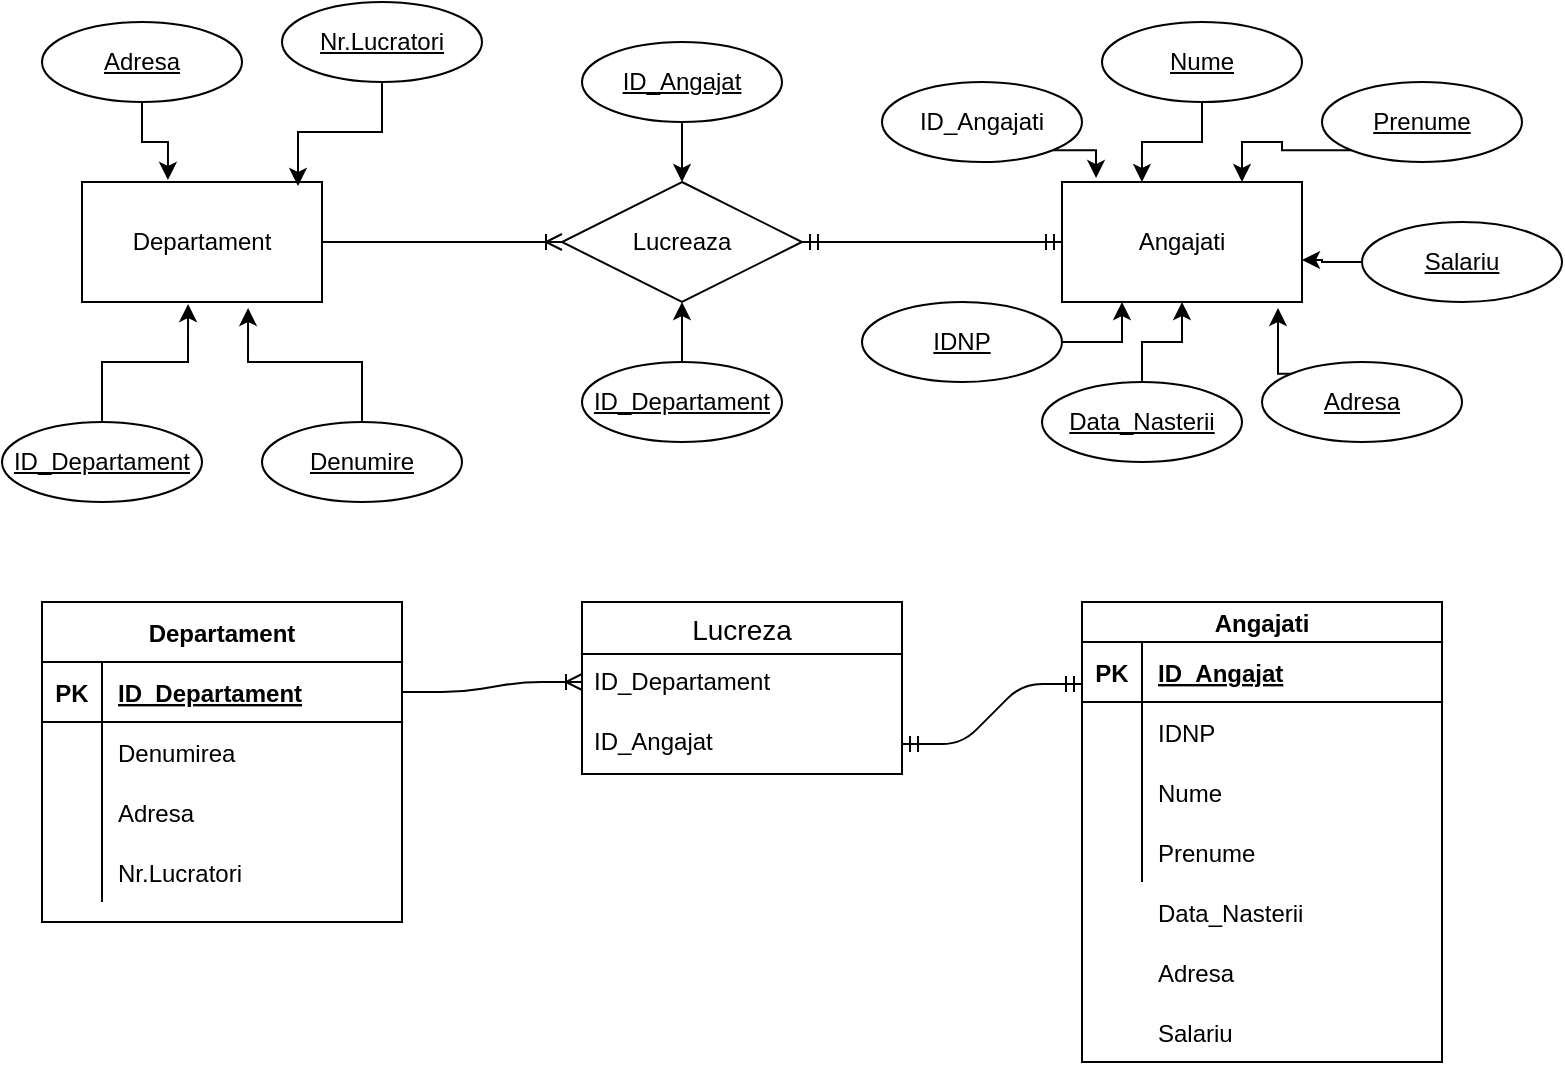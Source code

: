 <mxfile version="14.4.9" type="github">
  <diagram id="YcZYzuOw1gJ9gsw1uH42" name="Page-1">
    <mxGraphModel dx="868" dy="482" grid="1" gridSize="10" guides="1" tooltips="1" connect="1" arrows="1" fold="1" page="1" pageScale="1" pageWidth="827" pageHeight="1169" math="0" shadow="0">
      <root>
        <mxCell id="0" />
        <mxCell id="1" parent="0" />
        <mxCell id="BmK4uMcbSBfKD1TNFrU2-1" value="Departament" style="rounded=0;whiteSpace=wrap;html=1;" vertex="1" parent="1">
          <mxGeometry x="70" y="120" width="120" height="60" as="geometry" />
        </mxCell>
        <mxCell id="BmK4uMcbSBfKD1TNFrU2-2" value="Angajati" style="rounded=0;whiteSpace=wrap;html=1;" vertex="1" parent="1">
          <mxGeometry x="560" y="120" width="120" height="60" as="geometry" />
        </mxCell>
        <mxCell id="BmK4uMcbSBfKD1TNFrU2-3" value="Lucreaza" style="shape=rhombus;perimeter=rhombusPerimeter;whiteSpace=wrap;html=1;align=center;" vertex="1" parent="1">
          <mxGeometry x="310" y="120" width="120" height="60" as="geometry" />
        </mxCell>
        <mxCell id="BmK4uMcbSBfKD1TNFrU2-5" value="" style="edgeStyle=entityRelationEdgeStyle;fontSize=12;html=1;endArrow=ERoneToMany;exitX=1;exitY=0.5;exitDx=0;exitDy=0;entryX=0;entryY=0.5;entryDx=0;entryDy=0;" edge="1" parent="1" source="BmK4uMcbSBfKD1TNFrU2-1" target="BmK4uMcbSBfKD1TNFrU2-3">
          <mxGeometry width="100" height="100" relative="1" as="geometry">
            <mxPoint x="230" y="170" as="sourcePoint" />
            <mxPoint x="330" y="70" as="targetPoint" />
          </mxGeometry>
        </mxCell>
        <mxCell id="BmK4uMcbSBfKD1TNFrU2-6" value="" style="edgeStyle=entityRelationEdgeStyle;fontSize=12;html=1;endArrow=ERmandOne;startArrow=ERmandOne;entryX=0;entryY=0.5;entryDx=0;entryDy=0;exitX=1;exitY=0.5;exitDx=0;exitDy=0;" edge="1" parent="1" source="BmK4uMcbSBfKD1TNFrU2-3" target="BmK4uMcbSBfKD1TNFrU2-2">
          <mxGeometry width="100" height="100" relative="1" as="geometry">
            <mxPoint x="430" y="80" as="sourcePoint" />
            <mxPoint x="530" y="80" as="targetPoint" />
          </mxGeometry>
        </mxCell>
        <mxCell id="BmK4uMcbSBfKD1TNFrU2-15" style="edgeStyle=orthogonalEdgeStyle;rounded=0;orthogonalLoop=1;jettySize=auto;html=1;entryX=0.358;entryY=-0.017;entryDx=0;entryDy=0;entryPerimeter=0;" edge="1" parent="1" source="BmK4uMcbSBfKD1TNFrU2-7" target="BmK4uMcbSBfKD1TNFrU2-1">
          <mxGeometry relative="1" as="geometry" />
        </mxCell>
        <mxCell id="BmK4uMcbSBfKD1TNFrU2-7" value="Adresa" style="ellipse;whiteSpace=wrap;html=1;align=center;fontStyle=4;" vertex="1" parent="1">
          <mxGeometry x="50" y="40" width="100" height="40" as="geometry" />
        </mxCell>
        <mxCell id="BmK4uMcbSBfKD1TNFrU2-13" style="edgeStyle=orthogonalEdgeStyle;rounded=0;orthogonalLoop=1;jettySize=auto;html=1;exitX=0.5;exitY=1;exitDx=0;exitDy=0;entryX=0.9;entryY=0.033;entryDx=0;entryDy=0;entryPerimeter=0;" edge="1" parent="1" source="BmK4uMcbSBfKD1TNFrU2-8" target="BmK4uMcbSBfKD1TNFrU2-1">
          <mxGeometry relative="1" as="geometry" />
        </mxCell>
        <mxCell id="BmK4uMcbSBfKD1TNFrU2-8" value="Nr.Lucratori" style="ellipse;whiteSpace=wrap;html=1;align=center;fontStyle=4;" vertex="1" parent="1">
          <mxGeometry x="170" y="30" width="100" height="40" as="geometry" />
        </mxCell>
        <mxCell id="BmK4uMcbSBfKD1TNFrU2-14" style="edgeStyle=orthogonalEdgeStyle;rounded=0;orthogonalLoop=1;jettySize=auto;html=1;exitX=0.5;exitY=0;exitDx=0;exitDy=0;entryX=0.442;entryY=1.017;entryDx=0;entryDy=0;entryPerimeter=0;" edge="1" parent="1" source="BmK4uMcbSBfKD1TNFrU2-9" target="BmK4uMcbSBfKD1TNFrU2-1">
          <mxGeometry relative="1" as="geometry" />
        </mxCell>
        <mxCell id="BmK4uMcbSBfKD1TNFrU2-9" value="ID_Departament" style="ellipse;whiteSpace=wrap;html=1;align=center;fontStyle=4;" vertex="1" parent="1">
          <mxGeometry x="30" y="240" width="100" height="40" as="geometry" />
        </mxCell>
        <mxCell id="BmK4uMcbSBfKD1TNFrU2-11" style="edgeStyle=orthogonalEdgeStyle;rounded=0;orthogonalLoop=1;jettySize=auto;html=1;entryX=0.692;entryY=1.05;entryDx=0;entryDy=0;entryPerimeter=0;" edge="1" parent="1" source="BmK4uMcbSBfKD1TNFrU2-10" target="BmK4uMcbSBfKD1TNFrU2-1">
          <mxGeometry relative="1" as="geometry" />
        </mxCell>
        <mxCell id="BmK4uMcbSBfKD1TNFrU2-10" value="Denumire" style="ellipse;whiteSpace=wrap;html=1;align=center;fontStyle=4;" vertex="1" parent="1">
          <mxGeometry x="160" y="240" width="100" height="40" as="geometry" />
        </mxCell>
        <mxCell id="BmK4uMcbSBfKD1TNFrU2-24" style="edgeStyle=orthogonalEdgeStyle;rounded=0;orthogonalLoop=1;jettySize=auto;html=1;exitX=1;exitY=1;exitDx=0;exitDy=0;entryX=0.142;entryY=-0.033;entryDx=0;entryDy=0;entryPerimeter=0;" edge="1" parent="1" source="BmK4uMcbSBfKD1TNFrU2-16" target="BmK4uMcbSBfKD1TNFrU2-2">
          <mxGeometry relative="1" as="geometry" />
        </mxCell>
        <mxCell id="BmK4uMcbSBfKD1TNFrU2-16" value="ID_Angajati" style="ellipse;whiteSpace=wrap;html=1;align=center;" vertex="1" parent="1">
          <mxGeometry x="470" y="70" width="100" height="40" as="geometry" />
        </mxCell>
        <mxCell id="BmK4uMcbSBfKD1TNFrU2-28" style="edgeStyle=orthogonalEdgeStyle;rounded=0;orthogonalLoop=1;jettySize=auto;html=1;exitX=0;exitY=0;exitDx=0;exitDy=0;entryX=0.9;entryY=1.05;entryDx=0;entryDy=0;entryPerimeter=0;" edge="1" parent="1" source="BmK4uMcbSBfKD1TNFrU2-17" target="BmK4uMcbSBfKD1TNFrU2-2">
          <mxGeometry relative="1" as="geometry" />
        </mxCell>
        <mxCell id="BmK4uMcbSBfKD1TNFrU2-17" value="Adresa" style="ellipse;whiteSpace=wrap;html=1;align=center;fontStyle=4;" vertex="1" parent="1">
          <mxGeometry x="660" y="210" width="100" height="40" as="geometry" />
        </mxCell>
        <mxCell id="BmK4uMcbSBfKD1TNFrU2-25" style="edgeStyle=orthogonalEdgeStyle;rounded=0;orthogonalLoop=1;jettySize=auto;html=1;entryX=0.333;entryY=0;entryDx=0;entryDy=0;entryPerimeter=0;" edge="1" parent="1" source="BmK4uMcbSBfKD1TNFrU2-18" target="BmK4uMcbSBfKD1TNFrU2-2">
          <mxGeometry relative="1" as="geometry" />
        </mxCell>
        <mxCell id="BmK4uMcbSBfKD1TNFrU2-18" value="Nume" style="ellipse;whiteSpace=wrap;html=1;align=center;fontStyle=4;" vertex="1" parent="1">
          <mxGeometry x="580" y="40" width="100" height="40" as="geometry" />
        </mxCell>
        <mxCell id="BmK4uMcbSBfKD1TNFrU2-26" style="edgeStyle=orthogonalEdgeStyle;rounded=0;orthogonalLoop=1;jettySize=auto;html=1;exitX=0;exitY=1;exitDx=0;exitDy=0;entryX=0.75;entryY=0;entryDx=0;entryDy=0;" edge="1" parent="1" source="BmK4uMcbSBfKD1TNFrU2-19" target="BmK4uMcbSBfKD1TNFrU2-2">
          <mxGeometry relative="1" as="geometry" />
        </mxCell>
        <mxCell id="BmK4uMcbSBfKD1TNFrU2-19" value="Prenume" style="ellipse;whiteSpace=wrap;html=1;align=center;fontStyle=4;" vertex="1" parent="1">
          <mxGeometry x="690" y="70" width="100" height="40" as="geometry" />
        </mxCell>
        <mxCell id="BmK4uMcbSBfKD1TNFrU2-35" style="edgeStyle=orthogonalEdgeStyle;rounded=0;orthogonalLoop=1;jettySize=auto;html=1;entryX=1;entryY=0.65;entryDx=0;entryDy=0;entryPerimeter=0;" edge="1" parent="1" source="BmK4uMcbSBfKD1TNFrU2-20" target="BmK4uMcbSBfKD1TNFrU2-2">
          <mxGeometry relative="1" as="geometry" />
        </mxCell>
        <mxCell id="BmK4uMcbSBfKD1TNFrU2-20" value="Salariu" style="ellipse;whiteSpace=wrap;html=1;align=center;fontStyle=4;" vertex="1" parent="1">
          <mxGeometry x="710" y="140" width="100" height="40" as="geometry" />
        </mxCell>
        <mxCell id="BmK4uMcbSBfKD1TNFrU2-30" style="edgeStyle=orthogonalEdgeStyle;rounded=0;orthogonalLoop=1;jettySize=auto;html=1;entryX=0.5;entryY=1;entryDx=0;entryDy=0;" edge="1" parent="1" source="BmK4uMcbSBfKD1TNFrU2-21" target="BmK4uMcbSBfKD1TNFrU2-2">
          <mxGeometry relative="1" as="geometry" />
        </mxCell>
        <mxCell id="BmK4uMcbSBfKD1TNFrU2-21" value="Data_Nasterii" style="ellipse;whiteSpace=wrap;html=1;align=center;fontStyle=4;" vertex="1" parent="1">
          <mxGeometry x="550" y="220" width="100" height="40" as="geometry" />
        </mxCell>
        <mxCell id="BmK4uMcbSBfKD1TNFrU2-32" style="edgeStyle=orthogonalEdgeStyle;rounded=0;orthogonalLoop=1;jettySize=auto;html=1;entryX=0.25;entryY=1;entryDx=0;entryDy=0;" edge="1" parent="1" source="BmK4uMcbSBfKD1TNFrU2-22" target="BmK4uMcbSBfKD1TNFrU2-2">
          <mxGeometry relative="1" as="geometry">
            <Array as="points">
              <mxPoint x="590" y="200" />
            </Array>
          </mxGeometry>
        </mxCell>
        <mxCell id="BmK4uMcbSBfKD1TNFrU2-22" value="IDNP" style="ellipse;whiteSpace=wrap;html=1;align=center;fontStyle=4;" vertex="1" parent="1">
          <mxGeometry x="460" y="180" width="100" height="40" as="geometry" />
        </mxCell>
        <mxCell id="BmK4uMcbSBfKD1TNFrU2-39" value="" style="edgeStyle=orthogonalEdgeStyle;rounded=0;orthogonalLoop=1;jettySize=auto;html=1;" edge="1" parent="1" source="BmK4uMcbSBfKD1TNFrU2-36" target="BmK4uMcbSBfKD1TNFrU2-3">
          <mxGeometry relative="1" as="geometry">
            <Array as="points">
              <mxPoint x="370" y="190" />
              <mxPoint x="370" y="190" />
            </Array>
          </mxGeometry>
        </mxCell>
        <mxCell id="BmK4uMcbSBfKD1TNFrU2-36" value="ID_Departament" style="ellipse;whiteSpace=wrap;html=1;align=center;fontStyle=4;" vertex="1" parent="1">
          <mxGeometry x="320" y="210" width="100" height="40" as="geometry" />
        </mxCell>
        <mxCell id="BmK4uMcbSBfKD1TNFrU2-40" value="" style="edgeStyle=orthogonalEdgeStyle;rounded=0;orthogonalLoop=1;jettySize=auto;html=1;" edge="1" parent="1" source="BmK4uMcbSBfKD1TNFrU2-37" target="BmK4uMcbSBfKD1TNFrU2-3">
          <mxGeometry relative="1" as="geometry" />
        </mxCell>
        <mxCell id="BmK4uMcbSBfKD1TNFrU2-37" value="ID_Angajat" style="ellipse;whiteSpace=wrap;html=1;align=center;fontStyle=4;" vertex="1" parent="1">
          <mxGeometry x="320" y="50" width="100" height="40" as="geometry" />
        </mxCell>
        <mxCell id="BmK4uMcbSBfKD1TNFrU2-41" value="Departament" style="shape=table;startSize=30;container=1;collapsible=1;childLayout=tableLayout;fixedRows=1;rowLines=0;fontStyle=1;align=center;resizeLast=1;" vertex="1" parent="1">
          <mxGeometry x="50" y="330" width="180" height="160" as="geometry" />
        </mxCell>
        <mxCell id="BmK4uMcbSBfKD1TNFrU2-42" value="" style="shape=partialRectangle;collapsible=0;dropTarget=0;pointerEvents=0;fillColor=none;top=0;left=0;bottom=1;right=0;points=[[0,0.5],[1,0.5]];portConstraint=eastwest;" vertex="1" parent="BmK4uMcbSBfKD1TNFrU2-41">
          <mxGeometry y="30" width="180" height="30" as="geometry" />
        </mxCell>
        <mxCell id="BmK4uMcbSBfKD1TNFrU2-43" value="PK" style="shape=partialRectangle;connectable=0;fillColor=none;top=0;left=0;bottom=0;right=0;fontStyle=1;overflow=hidden;" vertex="1" parent="BmK4uMcbSBfKD1TNFrU2-42">
          <mxGeometry width="30" height="30" as="geometry" />
        </mxCell>
        <mxCell id="BmK4uMcbSBfKD1TNFrU2-44" value="ID_Departament" style="shape=partialRectangle;connectable=0;fillColor=none;top=0;left=0;bottom=0;right=0;align=left;spacingLeft=6;fontStyle=5;overflow=hidden;" vertex="1" parent="BmK4uMcbSBfKD1TNFrU2-42">
          <mxGeometry x="30" width="150" height="30" as="geometry" />
        </mxCell>
        <mxCell id="BmK4uMcbSBfKD1TNFrU2-45" value="" style="shape=partialRectangle;collapsible=0;dropTarget=0;pointerEvents=0;fillColor=none;top=0;left=0;bottom=0;right=0;points=[[0,0.5],[1,0.5]];portConstraint=eastwest;" vertex="1" parent="BmK4uMcbSBfKD1TNFrU2-41">
          <mxGeometry y="60" width="180" height="30" as="geometry" />
        </mxCell>
        <mxCell id="BmK4uMcbSBfKD1TNFrU2-46" value="" style="shape=partialRectangle;connectable=0;fillColor=none;top=0;left=0;bottom=0;right=0;editable=1;overflow=hidden;" vertex="1" parent="BmK4uMcbSBfKD1TNFrU2-45">
          <mxGeometry width="30" height="30" as="geometry" />
        </mxCell>
        <mxCell id="BmK4uMcbSBfKD1TNFrU2-47" value="Denumirea" style="shape=partialRectangle;connectable=0;fillColor=none;top=0;left=0;bottom=0;right=0;align=left;spacingLeft=6;overflow=hidden;" vertex="1" parent="BmK4uMcbSBfKD1TNFrU2-45">
          <mxGeometry x="30" width="150" height="30" as="geometry" />
        </mxCell>
        <mxCell id="BmK4uMcbSBfKD1TNFrU2-48" value="" style="shape=partialRectangle;collapsible=0;dropTarget=0;pointerEvents=0;fillColor=none;top=0;left=0;bottom=0;right=0;points=[[0,0.5],[1,0.5]];portConstraint=eastwest;" vertex="1" parent="BmK4uMcbSBfKD1TNFrU2-41">
          <mxGeometry y="90" width="180" height="30" as="geometry" />
        </mxCell>
        <mxCell id="BmK4uMcbSBfKD1TNFrU2-49" value="" style="shape=partialRectangle;connectable=0;fillColor=none;top=0;left=0;bottom=0;right=0;editable=1;overflow=hidden;" vertex="1" parent="BmK4uMcbSBfKD1TNFrU2-48">
          <mxGeometry width="30" height="30" as="geometry" />
        </mxCell>
        <mxCell id="BmK4uMcbSBfKD1TNFrU2-50" value="Adresa" style="shape=partialRectangle;connectable=0;fillColor=none;top=0;left=0;bottom=0;right=0;align=left;spacingLeft=6;overflow=hidden;" vertex="1" parent="BmK4uMcbSBfKD1TNFrU2-48">
          <mxGeometry x="30" width="150" height="30" as="geometry" />
        </mxCell>
        <mxCell id="BmK4uMcbSBfKD1TNFrU2-51" value="" style="shape=partialRectangle;collapsible=0;dropTarget=0;pointerEvents=0;fillColor=none;top=0;left=0;bottom=0;right=0;points=[[0,0.5],[1,0.5]];portConstraint=eastwest;" vertex="1" parent="BmK4uMcbSBfKD1TNFrU2-41">
          <mxGeometry y="120" width="180" height="30" as="geometry" />
        </mxCell>
        <mxCell id="BmK4uMcbSBfKD1TNFrU2-52" value="" style="shape=partialRectangle;connectable=0;fillColor=none;top=0;left=0;bottom=0;right=0;editable=1;overflow=hidden;" vertex="1" parent="BmK4uMcbSBfKD1TNFrU2-51">
          <mxGeometry width="30" height="30" as="geometry" />
        </mxCell>
        <mxCell id="BmK4uMcbSBfKD1TNFrU2-53" value="Nr.Lucratori" style="shape=partialRectangle;connectable=0;fillColor=none;top=0;left=0;bottom=0;right=0;align=left;spacingLeft=6;overflow=hidden;" vertex="1" parent="BmK4uMcbSBfKD1TNFrU2-51">
          <mxGeometry x="30" width="150" height="30" as="geometry" />
        </mxCell>
        <mxCell id="BmK4uMcbSBfKD1TNFrU2-54" value="Angajati" style="shape=table;startSize=20;container=1;collapsible=1;childLayout=tableLayout;fixedRows=1;rowLines=0;fontStyle=1;align=center;resizeLast=1;" vertex="1" parent="1">
          <mxGeometry x="570" y="330" width="180" height="230" as="geometry" />
        </mxCell>
        <mxCell id="BmK4uMcbSBfKD1TNFrU2-55" value="" style="shape=partialRectangle;collapsible=0;dropTarget=0;pointerEvents=0;fillColor=none;top=0;left=0;bottom=1;right=0;points=[[0,0.5],[1,0.5]];portConstraint=eastwest;" vertex="1" parent="BmK4uMcbSBfKD1TNFrU2-54">
          <mxGeometry y="20" width="180" height="30" as="geometry" />
        </mxCell>
        <mxCell id="BmK4uMcbSBfKD1TNFrU2-56" value="PK" style="shape=partialRectangle;connectable=0;fillColor=none;top=0;left=0;bottom=0;right=0;fontStyle=1;overflow=hidden;" vertex="1" parent="BmK4uMcbSBfKD1TNFrU2-55">
          <mxGeometry width="30" height="30" as="geometry" />
        </mxCell>
        <mxCell id="BmK4uMcbSBfKD1TNFrU2-57" value="ID_Angajat" style="shape=partialRectangle;connectable=0;fillColor=none;top=0;left=0;bottom=0;right=0;align=left;spacingLeft=6;fontStyle=5;overflow=hidden;" vertex="1" parent="BmK4uMcbSBfKD1TNFrU2-55">
          <mxGeometry x="30" width="150" height="30" as="geometry" />
        </mxCell>
        <mxCell id="BmK4uMcbSBfKD1TNFrU2-58" value="" style="shape=partialRectangle;collapsible=0;dropTarget=0;pointerEvents=0;fillColor=none;top=0;left=0;bottom=0;right=0;points=[[0,0.5],[1,0.5]];portConstraint=eastwest;" vertex="1" parent="BmK4uMcbSBfKD1TNFrU2-54">
          <mxGeometry y="50" width="180" height="30" as="geometry" />
        </mxCell>
        <mxCell id="BmK4uMcbSBfKD1TNFrU2-59" value="" style="shape=partialRectangle;connectable=0;fillColor=none;top=0;left=0;bottom=0;right=0;editable=1;overflow=hidden;" vertex="1" parent="BmK4uMcbSBfKD1TNFrU2-58">
          <mxGeometry width="30" height="30" as="geometry" />
        </mxCell>
        <mxCell id="BmK4uMcbSBfKD1TNFrU2-60" value="IDNP" style="shape=partialRectangle;connectable=0;fillColor=none;top=0;left=0;bottom=0;right=0;align=left;spacingLeft=6;overflow=hidden;" vertex="1" parent="BmK4uMcbSBfKD1TNFrU2-58">
          <mxGeometry x="30" width="150" height="30" as="geometry" />
        </mxCell>
        <mxCell id="BmK4uMcbSBfKD1TNFrU2-61" value="" style="shape=partialRectangle;collapsible=0;dropTarget=0;pointerEvents=0;fillColor=none;top=0;left=0;bottom=0;right=0;points=[[0,0.5],[1,0.5]];portConstraint=eastwest;" vertex="1" parent="BmK4uMcbSBfKD1TNFrU2-54">
          <mxGeometry y="80" width="180" height="30" as="geometry" />
        </mxCell>
        <mxCell id="BmK4uMcbSBfKD1TNFrU2-62" value="" style="shape=partialRectangle;connectable=0;fillColor=none;top=0;left=0;bottom=0;right=0;editable=1;overflow=hidden;" vertex="1" parent="BmK4uMcbSBfKD1TNFrU2-61">
          <mxGeometry width="30" height="30" as="geometry" />
        </mxCell>
        <mxCell id="BmK4uMcbSBfKD1TNFrU2-63" value="Nume" style="shape=partialRectangle;connectable=0;fillColor=none;top=0;left=0;bottom=0;right=0;align=left;spacingLeft=6;overflow=hidden;" vertex="1" parent="BmK4uMcbSBfKD1TNFrU2-61">
          <mxGeometry x="30" width="150" height="30" as="geometry" />
        </mxCell>
        <mxCell id="BmK4uMcbSBfKD1TNFrU2-64" value="" style="shape=partialRectangle;collapsible=0;dropTarget=0;pointerEvents=0;fillColor=none;top=0;left=0;bottom=0;right=0;points=[[0,0.5],[1,0.5]];portConstraint=eastwest;" vertex="1" parent="BmK4uMcbSBfKD1TNFrU2-54">
          <mxGeometry y="110" width="180" height="30" as="geometry" />
        </mxCell>
        <mxCell id="BmK4uMcbSBfKD1TNFrU2-65" value="" style="shape=partialRectangle;connectable=0;fillColor=none;top=0;left=0;bottom=0;right=0;editable=1;overflow=hidden;" vertex="1" parent="BmK4uMcbSBfKD1TNFrU2-64">
          <mxGeometry width="30" height="30" as="geometry" />
        </mxCell>
        <mxCell id="BmK4uMcbSBfKD1TNFrU2-66" value="Prenume" style="shape=partialRectangle;connectable=0;fillColor=none;top=0;left=0;bottom=0;right=0;align=left;spacingLeft=6;overflow=hidden;" vertex="1" parent="BmK4uMcbSBfKD1TNFrU2-64">
          <mxGeometry x="30" width="150" height="30" as="geometry" />
        </mxCell>
        <mxCell id="BmK4uMcbSBfKD1TNFrU2-67" value="Data_Nasterii" style="shape=partialRectangle;connectable=0;fillColor=none;top=0;left=0;bottom=0;right=0;align=left;spacingLeft=6;overflow=hidden;" vertex="1" parent="1">
          <mxGeometry x="600" y="470" width="150" height="30" as="geometry" />
        </mxCell>
        <mxCell id="BmK4uMcbSBfKD1TNFrU2-68" value="Adresa" style="shape=partialRectangle;connectable=0;fillColor=none;top=0;left=0;bottom=0;right=0;align=left;spacingLeft=6;overflow=hidden;" vertex="1" parent="1">
          <mxGeometry x="600" y="500" width="150" height="30" as="geometry" />
        </mxCell>
        <mxCell id="BmK4uMcbSBfKD1TNFrU2-69" value="Salariu" style="shape=partialRectangle;connectable=0;fillColor=none;top=0;left=0;bottom=0;right=0;align=left;spacingLeft=6;overflow=hidden;" vertex="1" parent="1">
          <mxGeometry x="600" y="530" width="150" height="30" as="geometry" />
        </mxCell>
        <mxCell id="BmK4uMcbSBfKD1TNFrU2-70" value="Lucreza" style="swimlane;fontStyle=0;childLayout=stackLayout;horizontal=1;startSize=26;horizontalStack=0;resizeParent=1;resizeParentMax=0;resizeLast=0;collapsible=1;marginBottom=0;align=center;fontSize=14;" vertex="1" parent="1">
          <mxGeometry x="320" y="330" width="160" height="86" as="geometry" />
        </mxCell>
        <mxCell id="BmK4uMcbSBfKD1TNFrU2-71" value="ID_Departament" style="text;strokeColor=none;fillColor=none;spacingLeft=4;spacingRight=4;overflow=hidden;rotatable=0;points=[[0,0.5],[1,0.5]];portConstraint=eastwest;fontSize=12;" vertex="1" parent="BmK4uMcbSBfKD1TNFrU2-70">
          <mxGeometry y="26" width="160" height="30" as="geometry" />
        </mxCell>
        <mxCell id="BmK4uMcbSBfKD1TNFrU2-72" value="ID_Angajat" style="text;strokeColor=none;fillColor=none;spacingLeft=4;spacingRight=4;overflow=hidden;rotatable=0;points=[[0,0.5],[1,0.5]];portConstraint=eastwest;fontSize=12;" vertex="1" parent="BmK4uMcbSBfKD1TNFrU2-70">
          <mxGeometry y="56" width="160" height="30" as="geometry" />
        </mxCell>
        <mxCell id="BmK4uMcbSBfKD1TNFrU2-74" value="" style="edgeStyle=entityRelationEdgeStyle;fontSize=12;html=1;endArrow=ERoneToMany;exitX=1;exitY=0.5;exitDx=0;exitDy=0;" edge="1" parent="1" source="BmK4uMcbSBfKD1TNFrU2-42">
          <mxGeometry width="100" height="100" relative="1" as="geometry">
            <mxPoint x="230" y="470" as="sourcePoint" />
            <mxPoint x="320" y="370" as="targetPoint" />
          </mxGeometry>
        </mxCell>
        <mxCell id="BmK4uMcbSBfKD1TNFrU2-75" value="" style="edgeStyle=entityRelationEdgeStyle;fontSize=12;html=1;endArrow=ERmandOne;startArrow=ERmandOne;exitX=1;exitY=0.5;exitDx=0;exitDy=0;" edge="1" parent="1" source="BmK4uMcbSBfKD1TNFrU2-72">
          <mxGeometry width="100" height="100" relative="1" as="geometry">
            <mxPoint x="480" y="471" as="sourcePoint" />
            <mxPoint x="570" y="371" as="targetPoint" />
          </mxGeometry>
        </mxCell>
      </root>
    </mxGraphModel>
  </diagram>
</mxfile>
